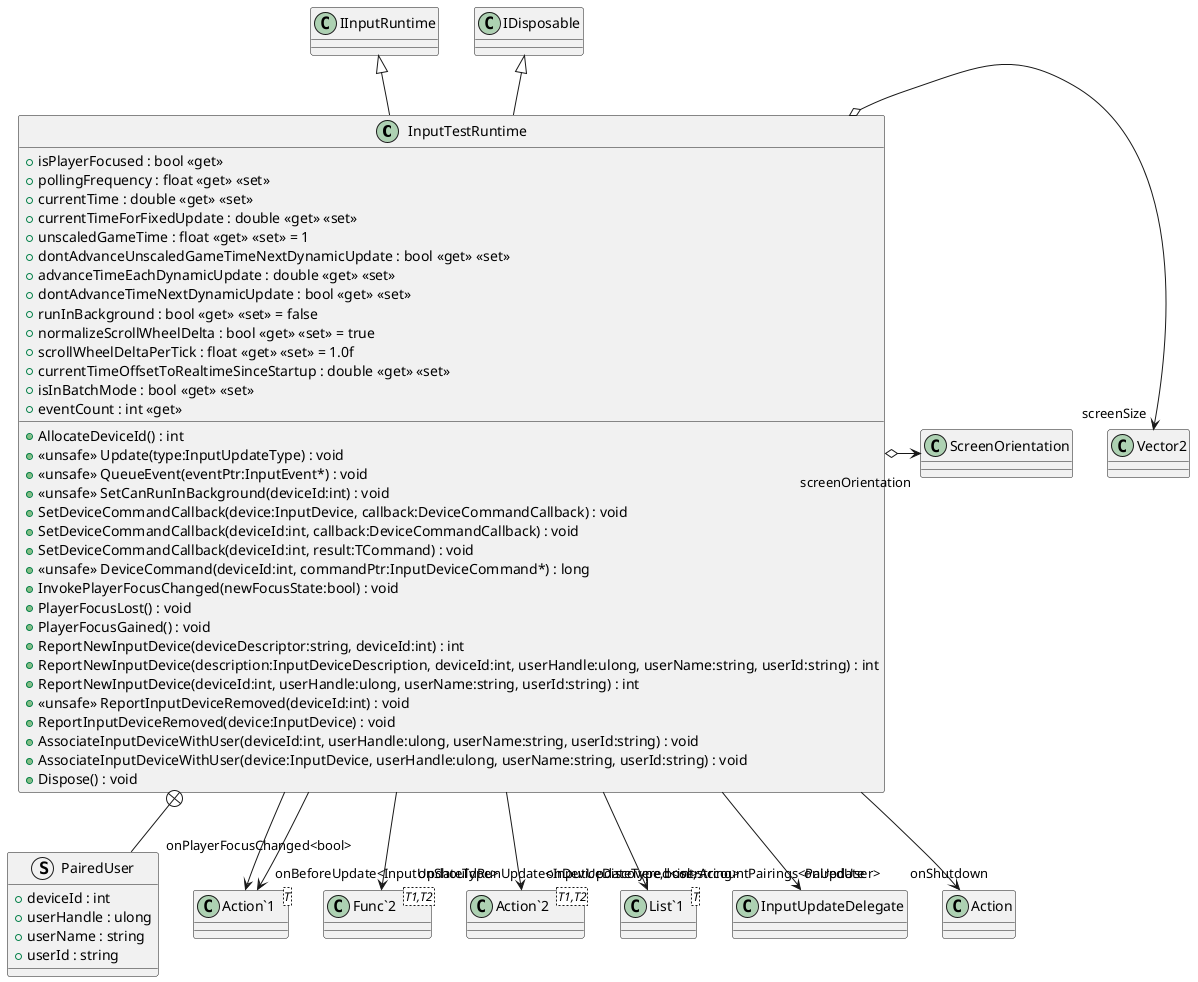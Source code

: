@startuml
class InputTestRuntime {
    + AllocateDeviceId() : int
    + <<unsafe>> Update(type:InputUpdateType) : void
    + <<unsafe>> QueueEvent(eventPtr:InputEvent*) : void
    + <<unsafe>> SetCanRunInBackground(deviceId:int) : void
    + SetDeviceCommandCallback(device:InputDevice, callback:DeviceCommandCallback) : void
    + SetDeviceCommandCallback(deviceId:int, callback:DeviceCommandCallback) : void
    + SetDeviceCommandCallback(deviceId:int, result:TCommand) : void
    + <<unsafe>> DeviceCommand(deviceId:int, commandPtr:InputDeviceCommand*) : long
    + InvokePlayerFocusChanged(newFocusState:bool) : void
    + PlayerFocusLost() : void
    + PlayerFocusGained() : void
    + ReportNewInputDevice(deviceDescriptor:string, deviceId:int) : int
    + ReportNewInputDevice(description:InputDeviceDescription, deviceId:int, userHandle:ulong, userName:string, userId:string) : int
    + ReportNewInputDevice(deviceId:int, userHandle:ulong, userName:string, userId:string) : int
    + <<unsafe>> ReportInputDeviceRemoved(deviceId:int) : void
    + ReportInputDeviceRemoved(device:InputDevice) : void
    + AssociateInputDeviceWithUser(deviceId:int, userHandle:ulong, userName:string, userId:string) : void
    + AssociateInputDeviceWithUser(device:InputDevice, userHandle:ulong, userName:string, userId:string) : void
    + isPlayerFocused : bool <<get>>
    + pollingFrequency : float <<get>> <<set>>
    + currentTime : double <<get>> <<set>>
    + currentTimeForFixedUpdate : double <<get>> <<set>>
    + unscaledGameTime : float <<get>> <<set>> = 1
    + dontAdvanceUnscaledGameTimeNextDynamicUpdate : bool <<get>> <<set>>
    + advanceTimeEachDynamicUpdate : double <<get>> <<set>>
    + dontAdvanceTimeNextDynamicUpdate : bool <<get>> <<set>>
    + runInBackground : bool <<get>> <<set>> = false
    + normalizeScrollWheelDelta : bool <<get>> <<set>> = true
    + scrollWheelDeltaPerTick : float <<get>> <<set>> = 1.0f
    + Dispose() : void
    + currentTimeOffsetToRealtimeSinceStartup : double <<get>> <<set>>
    + isInBatchMode : bool <<get>> <<set>>
    + eventCount : int <<get>>
}
struct PairedUser {
    + deviceId : int
    + userHandle : ulong
    + userName : string
    + userId : string
}
class "Action`1"<T> {
}
class "Func`2"<T1,T2> {
}
class "Action`2"<T1,T2> {
}
class "List`1"<T> {
}
IInputRuntime <|-- InputTestRuntime
IDisposable <|-- InputTestRuntime
InputTestRuntime --> "onUpdate" InputUpdateDelegate
InputTestRuntime --> "onBeforeUpdate<InputUpdateType>" "Action`1"
InputTestRuntime --> "onShouldRunUpdate<InputUpdateType,bool>" "Func`2"
InputTestRuntime --> "onDeviceDiscovered<int,string>" "Action`2"
InputTestRuntime --> "onShutdown" Action
InputTestRuntime --> "onPlayerFocusChanged<bool>" "Action`1"
InputTestRuntime o-> "screenSize" Vector2
InputTestRuntime o-> "screenOrientation" ScreenOrientation
InputTestRuntime --> "userAccountPairings<PairedUser>" "List`1"
InputTestRuntime +-- PairedUser
@enduml

